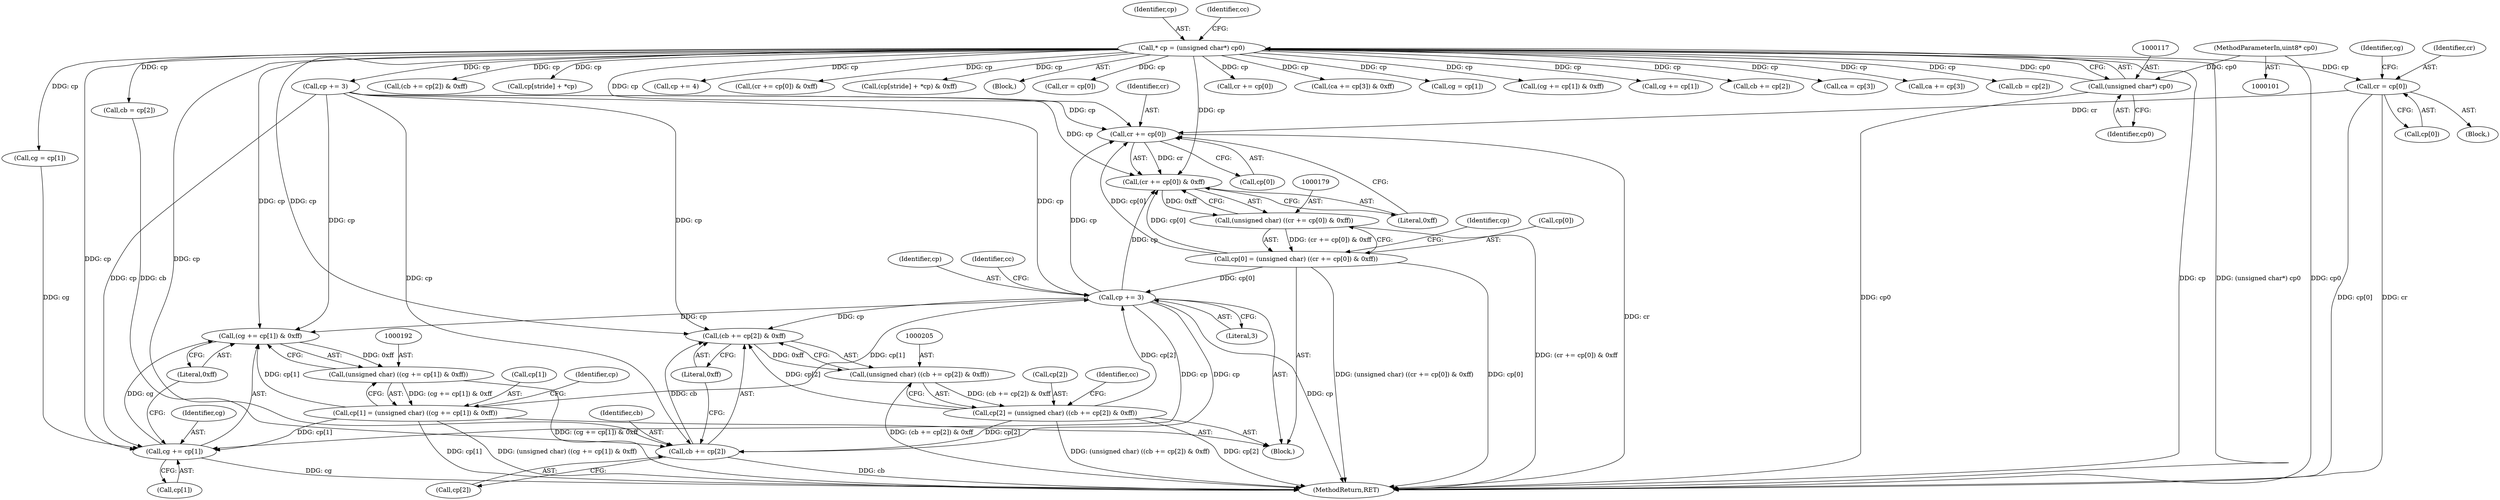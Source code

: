 digraph "0_libtiff_3ca657a8793dd011bf869695d72ad31c779c3cc1_7@array" {
"1000146" [label="(Call,cr = cp[0])"];
"1000114" [label="(Call,* cp = (unsigned char*) cp0)"];
"1000116" [label="(Call,(unsigned char*) cp0)"];
"1000103" [label="(MethodParameterIn,uint8* cp0)"];
"1000181" [label="(Call,cr += cp[0])"];
"1000180" [label="(Call,(cr += cp[0]) & 0xff)"];
"1000178" [label="(Call,(unsigned char) ((cr += cp[0]) & 0xff))"];
"1000174" [label="(Call,cp[0] = (unsigned char) ((cr += cp[0]) & 0xff))"];
"1000216" [label="(Call,cp += 3)"];
"1000193" [label="(Call,(cg += cp[1]) & 0xff)"];
"1000191" [label="(Call,(unsigned char) ((cg += cp[1]) & 0xff))"];
"1000187" [label="(Call,cp[1] = (unsigned char) ((cg += cp[1]) & 0xff))"];
"1000194" [label="(Call,cg += cp[1])"];
"1000206" [label="(Call,(cb += cp[2]) & 0xff)"];
"1000204" [label="(Call,(unsigned char) ((cb += cp[2]) & 0xff))"];
"1000200" [label="(Call,cp[2] = (unsigned char) ((cb += cp[2]) & 0xff))"];
"1000207" [label="(Call,cb += cp[2])"];
"1000349" [label="(MethodReturn,RET)"];
"1000180" [label="(Call,(cr += cp[0]) & 0xff)"];
"1000292" [label="(Call,(cb += cp[2]) & 0xff)"];
"1000188" [label="(Call,cp[1])"];
"1000334" [label="(Call,cp[stride] + *cp)"];
"1000116" [label="(Call,(unsigned char*) cp0)"];
"1000174" [label="(Call,cp[0] = (unsigned char) ((cr += cp[0]) & 0xff))"];
"1000158" [label="(Call,cb = cp[2])"];
"1000252" [label="(Call,cp += 4)"];
"1000144" [label="(Block,)"];
"1000148" [label="(Call,cp[0])"];
"1000183" [label="(Call,cp[0])"];
"1000266" [label="(Call,(cr += cp[0]) & 0xff)"];
"1000114" [label="(Call,* cp = (unsigned char*) cp0)"];
"1000193" [label="(Call,(cg += cp[1]) & 0xff)"];
"1000333" [label="(Call,(cp[stride] + *cp) & 0xff)"];
"1000178" [label="(Call,(unsigned char) ((cr += cp[0]) & 0xff))"];
"1000187" [label="(Call,cp[1] = (unsigned char) ((cg += cp[1]) & 0xff))"];
"1000212" [label="(Literal,0xff)"];
"1000200" [label="(Call,cp[2] = (unsigned char) ((cb += cp[2]) & 0xff))"];
"1000199" [label="(Literal,0xff)"];
"1000194" [label="(Call,cg += cp[1])"];
"1000186" [label="(Literal,0xff)"];
"1000218" [label="(Literal,3)"];
"1000105" [label="(Block,)"];
"1000207" [label="(Call,cb += cp[2])"];
"1000214" [label="(Identifier,cc)"];
"1000226" [label="(Call,cr = cp[0])"];
"1000181" [label="(Call,cr += cp[0])"];
"1000208" [label="(Identifier,cb)"];
"1000152" [label="(Call,cg = cp[1])"];
"1000206" [label="(Call,(cb += cp[2]) & 0xff)"];
"1000115" [label="(Identifier,cp)"];
"1000196" [label="(Call,cp[1])"];
"1000166" [label="(Call,cp += 3)"];
"1000202" [label="(Identifier,cp)"];
"1000189" [label="(Identifier,cp)"];
"1000118" [label="(Identifier,cp0)"];
"1000217" [label="(Identifier,cp)"];
"1000204" [label="(Call,(unsigned char) ((cb += cp[2]) & 0xff))"];
"1000195" [label="(Identifier,cg)"];
"1000171" [label="(Identifier,cc)"];
"1000267" [label="(Call,cr += cp[0])"];
"1000173" [label="(Block,)"];
"1000182" [label="(Identifier,cr)"];
"1000122" [label="(Identifier,cc)"];
"1000305" [label="(Call,(ca += cp[3]) & 0xff)"];
"1000232" [label="(Call,cg = cp[1])"];
"1000279" [label="(Call,(cg += cp[1]) & 0xff)"];
"1000280" [label="(Call,cg += cp[1])"];
"1000201" [label="(Call,cp[2])"];
"1000191" [label="(Call,(unsigned char) ((cg += cp[1]) & 0xff))"];
"1000147" [label="(Identifier,cr)"];
"1000153" [label="(Identifier,cg)"];
"1000103" [label="(MethodParameterIn,uint8* cp0)"];
"1000146" [label="(Call,cr = cp[0])"];
"1000216" [label="(Call,cp += 3)"];
"1000293" [label="(Call,cb += cp[2])"];
"1000175" [label="(Call,cp[0])"];
"1000244" [label="(Call,ca = cp[3])"];
"1000306" [label="(Call,ca += cp[3])"];
"1000209" [label="(Call,cp[2])"];
"1000238" [label="(Call,cb = cp[2])"];
"1000146" -> "1000144"  [label="AST: "];
"1000146" -> "1000148"  [label="CFG: "];
"1000147" -> "1000146"  [label="AST: "];
"1000148" -> "1000146"  [label="AST: "];
"1000153" -> "1000146"  [label="CFG: "];
"1000146" -> "1000349"  [label="DDG: cp[0]"];
"1000146" -> "1000349"  [label="DDG: cr"];
"1000114" -> "1000146"  [label="DDG: cp"];
"1000146" -> "1000181"  [label="DDG: cr"];
"1000114" -> "1000105"  [label="AST: "];
"1000114" -> "1000116"  [label="CFG: "];
"1000115" -> "1000114"  [label="AST: "];
"1000116" -> "1000114"  [label="AST: "];
"1000122" -> "1000114"  [label="CFG: "];
"1000114" -> "1000349"  [label="DDG: cp"];
"1000114" -> "1000349"  [label="DDG: (unsigned char*) cp0"];
"1000116" -> "1000114"  [label="DDG: cp0"];
"1000114" -> "1000152"  [label="DDG: cp"];
"1000114" -> "1000158"  [label="DDG: cp"];
"1000114" -> "1000166"  [label="DDG: cp"];
"1000114" -> "1000180"  [label="DDG: cp"];
"1000114" -> "1000181"  [label="DDG: cp"];
"1000114" -> "1000193"  [label="DDG: cp"];
"1000114" -> "1000194"  [label="DDG: cp"];
"1000114" -> "1000206"  [label="DDG: cp"];
"1000114" -> "1000207"  [label="DDG: cp"];
"1000114" -> "1000226"  [label="DDG: cp"];
"1000114" -> "1000232"  [label="DDG: cp"];
"1000114" -> "1000238"  [label="DDG: cp"];
"1000114" -> "1000244"  [label="DDG: cp"];
"1000114" -> "1000252"  [label="DDG: cp"];
"1000114" -> "1000266"  [label="DDG: cp"];
"1000114" -> "1000267"  [label="DDG: cp"];
"1000114" -> "1000279"  [label="DDG: cp"];
"1000114" -> "1000280"  [label="DDG: cp"];
"1000114" -> "1000292"  [label="DDG: cp"];
"1000114" -> "1000293"  [label="DDG: cp"];
"1000114" -> "1000305"  [label="DDG: cp"];
"1000114" -> "1000306"  [label="DDG: cp"];
"1000114" -> "1000333"  [label="DDG: cp"];
"1000114" -> "1000334"  [label="DDG: cp"];
"1000116" -> "1000118"  [label="CFG: "];
"1000117" -> "1000116"  [label="AST: "];
"1000118" -> "1000116"  [label="AST: "];
"1000116" -> "1000349"  [label="DDG: cp0"];
"1000103" -> "1000116"  [label="DDG: cp0"];
"1000103" -> "1000101"  [label="AST: "];
"1000103" -> "1000349"  [label="DDG: cp0"];
"1000181" -> "1000180"  [label="AST: "];
"1000181" -> "1000183"  [label="CFG: "];
"1000182" -> "1000181"  [label="AST: "];
"1000183" -> "1000181"  [label="AST: "];
"1000186" -> "1000181"  [label="CFG: "];
"1000181" -> "1000349"  [label="DDG: cr"];
"1000181" -> "1000180"  [label="DDG: cr"];
"1000216" -> "1000181"  [label="DDG: cp"];
"1000166" -> "1000181"  [label="DDG: cp"];
"1000174" -> "1000181"  [label="DDG: cp[0]"];
"1000180" -> "1000178"  [label="AST: "];
"1000180" -> "1000186"  [label="CFG: "];
"1000186" -> "1000180"  [label="AST: "];
"1000178" -> "1000180"  [label="CFG: "];
"1000180" -> "1000178"  [label="DDG: 0xff"];
"1000216" -> "1000180"  [label="DDG: cp"];
"1000166" -> "1000180"  [label="DDG: cp"];
"1000174" -> "1000180"  [label="DDG: cp[0]"];
"1000178" -> "1000174"  [label="AST: "];
"1000179" -> "1000178"  [label="AST: "];
"1000174" -> "1000178"  [label="CFG: "];
"1000178" -> "1000349"  [label="DDG: (cr += cp[0]) & 0xff"];
"1000178" -> "1000174"  [label="DDG: (cr += cp[0]) & 0xff"];
"1000174" -> "1000173"  [label="AST: "];
"1000175" -> "1000174"  [label="AST: "];
"1000189" -> "1000174"  [label="CFG: "];
"1000174" -> "1000349"  [label="DDG: (unsigned char) ((cr += cp[0]) & 0xff)"];
"1000174" -> "1000349"  [label="DDG: cp[0]"];
"1000174" -> "1000216"  [label="DDG: cp[0]"];
"1000216" -> "1000173"  [label="AST: "];
"1000216" -> "1000218"  [label="CFG: "];
"1000217" -> "1000216"  [label="AST: "];
"1000218" -> "1000216"  [label="AST: "];
"1000171" -> "1000216"  [label="CFG: "];
"1000216" -> "1000349"  [label="DDG: cp"];
"1000216" -> "1000193"  [label="DDG: cp"];
"1000216" -> "1000194"  [label="DDG: cp"];
"1000216" -> "1000206"  [label="DDG: cp"];
"1000216" -> "1000207"  [label="DDG: cp"];
"1000187" -> "1000216"  [label="DDG: cp[1]"];
"1000200" -> "1000216"  [label="DDG: cp[2]"];
"1000166" -> "1000216"  [label="DDG: cp"];
"1000193" -> "1000191"  [label="AST: "];
"1000193" -> "1000199"  [label="CFG: "];
"1000194" -> "1000193"  [label="AST: "];
"1000199" -> "1000193"  [label="AST: "];
"1000191" -> "1000193"  [label="CFG: "];
"1000193" -> "1000191"  [label="DDG: 0xff"];
"1000194" -> "1000193"  [label="DDG: cg"];
"1000187" -> "1000193"  [label="DDG: cp[1]"];
"1000166" -> "1000193"  [label="DDG: cp"];
"1000191" -> "1000187"  [label="AST: "];
"1000192" -> "1000191"  [label="AST: "];
"1000187" -> "1000191"  [label="CFG: "];
"1000191" -> "1000349"  [label="DDG: (cg += cp[1]) & 0xff"];
"1000191" -> "1000187"  [label="DDG: (cg += cp[1]) & 0xff"];
"1000187" -> "1000173"  [label="AST: "];
"1000188" -> "1000187"  [label="AST: "];
"1000202" -> "1000187"  [label="CFG: "];
"1000187" -> "1000349"  [label="DDG: cp[1]"];
"1000187" -> "1000349"  [label="DDG: (unsigned char) ((cg += cp[1]) & 0xff)"];
"1000187" -> "1000194"  [label="DDG: cp[1]"];
"1000194" -> "1000196"  [label="CFG: "];
"1000195" -> "1000194"  [label="AST: "];
"1000196" -> "1000194"  [label="AST: "];
"1000199" -> "1000194"  [label="CFG: "];
"1000194" -> "1000349"  [label="DDG: cg"];
"1000152" -> "1000194"  [label="DDG: cg"];
"1000166" -> "1000194"  [label="DDG: cp"];
"1000206" -> "1000204"  [label="AST: "];
"1000206" -> "1000212"  [label="CFG: "];
"1000207" -> "1000206"  [label="AST: "];
"1000212" -> "1000206"  [label="AST: "];
"1000204" -> "1000206"  [label="CFG: "];
"1000206" -> "1000204"  [label="DDG: 0xff"];
"1000207" -> "1000206"  [label="DDG: cb"];
"1000200" -> "1000206"  [label="DDG: cp[2]"];
"1000166" -> "1000206"  [label="DDG: cp"];
"1000204" -> "1000200"  [label="AST: "];
"1000205" -> "1000204"  [label="AST: "];
"1000200" -> "1000204"  [label="CFG: "];
"1000204" -> "1000349"  [label="DDG: (cb += cp[2]) & 0xff"];
"1000204" -> "1000200"  [label="DDG: (cb += cp[2]) & 0xff"];
"1000200" -> "1000173"  [label="AST: "];
"1000201" -> "1000200"  [label="AST: "];
"1000214" -> "1000200"  [label="CFG: "];
"1000200" -> "1000349"  [label="DDG: (unsigned char) ((cb += cp[2]) & 0xff)"];
"1000200" -> "1000349"  [label="DDG: cp[2]"];
"1000200" -> "1000207"  [label="DDG: cp[2]"];
"1000207" -> "1000209"  [label="CFG: "];
"1000208" -> "1000207"  [label="AST: "];
"1000209" -> "1000207"  [label="AST: "];
"1000212" -> "1000207"  [label="CFG: "];
"1000207" -> "1000349"  [label="DDG: cb"];
"1000158" -> "1000207"  [label="DDG: cb"];
"1000166" -> "1000207"  [label="DDG: cp"];
}
